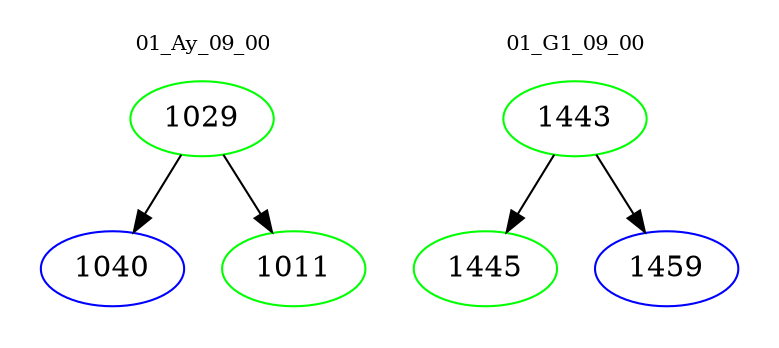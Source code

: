 digraph{
subgraph cluster_0 {
color = white
label = "01_Ay_09_00";
fontsize=10;
T0_1029 [label="1029", color="green"]
T0_1029 -> T0_1040 [color="black"]
T0_1040 [label="1040", color="blue"]
T0_1029 -> T0_1011 [color="black"]
T0_1011 [label="1011", color="green"]
}
subgraph cluster_1 {
color = white
label = "01_G1_09_00";
fontsize=10;
T1_1443 [label="1443", color="green"]
T1_1443 -> T1_1445 [color="black"]
T1_1445 [label="1445", color="green"]
T1_1443 -> T1_1459 [color="black"]
T1_1459 [label="1459", color="blue"]
}
}
